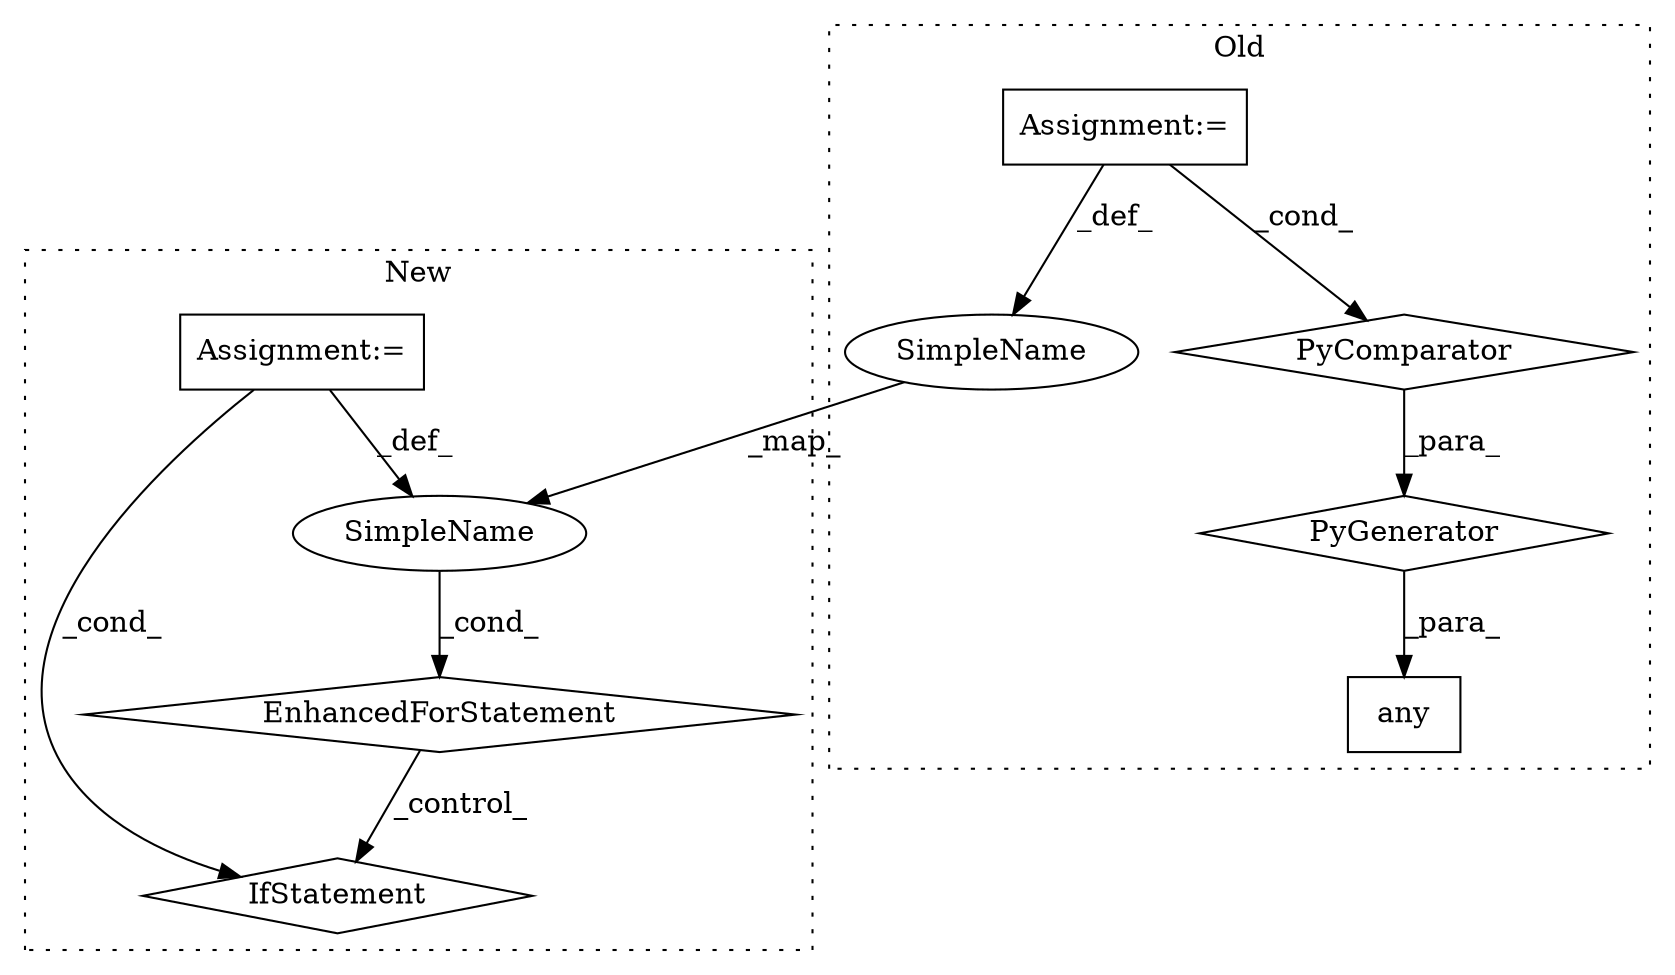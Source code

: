 digraph G {
subgraph cluster0 {
1 [label="any" a="32" s="9155,9288" l="15,-3" shape="box"];
3 [label="PyComparator" a="113" s="9241" l="41" shape="diamond"];
4 [label="Assignment:=" a="7" s="9445" l="28" shape="box"];
5 [label="PyGenerator" a="107" s="9170" l="118" shape="diamond"];
8 [label="SimpleName" a="42" s="9448" l="1" shape="ellipse"];
label = "Old";
style="dotted";
}
subgraph cluster1 {
2 [label="IfStatement" a="25" s="10544,10592" l="4,2" shape="diamond"];
6 [label="Assignment:=" a="7" s="10332,10424" l="57,2" shape="box"];
7 [label="SimpleName" a="42" s="10408" l="1" shape="ellipse"];
9 [label="EnhancedForStatement" a="70" s="10332,10424" l="57,2" shape="diamond"];
label = "New";
style="dotted";
}
3 -> 5 [label="_para_"];
4 -> 8 [label="_def_"];
4 -> 3 [label="_cond_"];
5 -> 1 [label="_para_"];
6 -> 7 [label="_def_"];
6 -> 2 [label="_cond_"];
7 -> 9 [label="_cond_"];
8 -> 7 [label="_map_"];
9 -> 2 [label="_control_"];
}